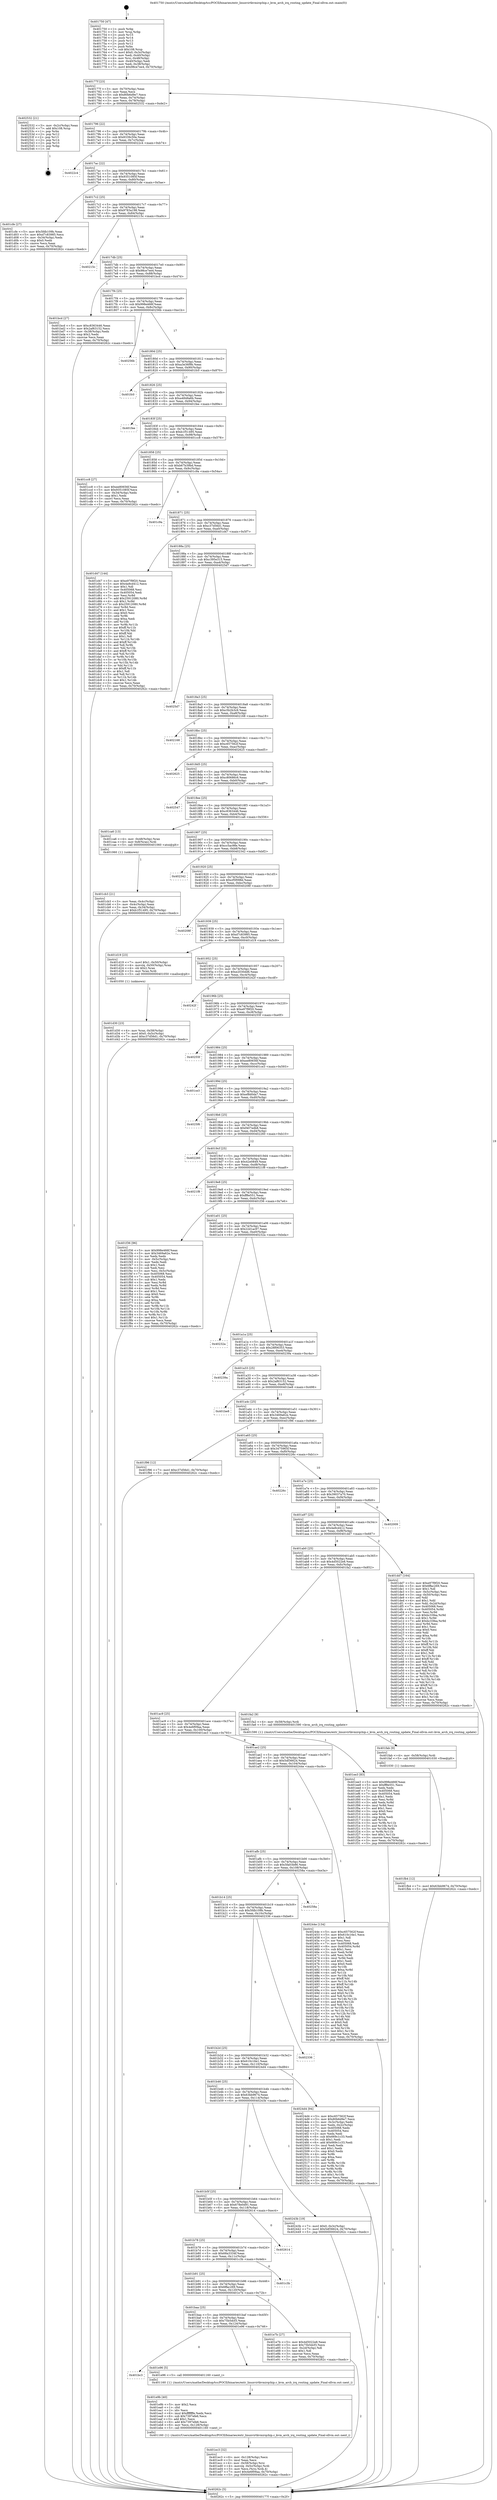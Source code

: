 digraph "0x401750" {
  label = "0x401750 (/mnt/c/Users/mathe/Desktop/tcc/POCII/binaries/extr_linuxvirtkvmirqchip.c_kvm_arch_irq_routing_update_Final-ollvm.out::main(0))"
  labelloc = "t"
  node[shape=record]

  Entry [label="",width=0.3,height=0.3,shape=circle,fillcolor=black,style=filled]
  "0x40177f" [label="{
     0x40177f [23]\l
     | [instrs]\l
     &nbsp;&nbsp;0x40177f \<+3\>: mov -0x70(%rbp),%eax\l
     &nbsp;&nbsp;0x401782 \<+2\>: mov %eax,%ecx\l
     &nbsp;&nbsp;0x401784 \<+6\>: sub $0x80b6d9e7,%ecx\l
     &nbsp;&nbsp;0x40178a \<+3\>: mov %eax,-0x74(%rbp)\l
     &nbsp;&nbsp;0x40178d \<+3\>: mov %ecx,-0x78(%rbp)\l
     &nbsp;&nbsp;0x401790 \<+6\>: je 0000000000402532 \<main+0xde2\>\l
  }"]
  "0x402532" [label="{
     0x402532 [21]\l
     | [instrs]\l
     &nbsp;&nbsp;0x402532 \<+3\>: mov -0x2c(%rbp),%eax\l
     &nbsp;&nbsp;0x402535 \<+7\>: add $0x108,%rsp\l
     &nbsp;&nbsp;0x40253c \<+1\>: pop %rbx\l
     &nbsp;&nbsp;0x40253d \<+2\>: pop %r12\l
     &nbsp;&nbsp;0x40253f \<+2\>: pop %r13\l
     &nbsp;&nbsp;0x402541 \<+2\>: pop %r14\l
     &nbsp;&nbsp;0x402543 \<+2\>: pop %r15\l
     &nbsp;&nbsp;0x402545 \<+1\>: pop %rbp\l
     &nbsp;&nbsp;0x402546 \<+1\>: ret\l
  }"]
  "0x401796" [label="{
     0x401796 [22]\l
     | [instrs]\l
     &nbsp;&nbsp;0x401796 \<+5\>: jmp 000000000040179b \<main+0x4b\>\l
     &nbsp;&nbsp;0x40179b \<+3\>: mov -0x74(%rbp),%eax\l
     &nbsp;&nbsp;0x40179e \<+5\>: sub $0x8339c50e,%eax\l
     &nbsp;&nbsp;0x4017a3 \<+3\>: mov %eax,-0x7c(%rbp)\l
     &nbsp;&nbsp;0x4017a6 \<+6\>: je 00000000004022c4 \<main+0xb74\>\l
  }"]
  Exit [label="",width=0.3,height=0.3,shape=circle,fillcolor=black,style=filled,peripheries=2]
  "0x4022c4" [label="{
     0x4022c4\l
  }", style=dashed]
  "0x4017ac" [label="{
     0x4017ac [22]\l
     | [instrs]\l
     &nbsp;&nbsp;0x4017ac \<+5\>: jmp 00000000004017b1 \<main+0x61\>\l
     &nbsp;&nbsp;0x4017b1 \<+3\>: mov -0x74(%rbp),%eax\l
     &nbsp;&nbsp;0x4017b4 \<+5\>: sub $0x9351085f,%eax\l
     &nbsp;&nbsp;0x4017b9 \<+3\>: mov %eax,-0x80(%rbp)\l
     &nbsp;&nbsp;0x4017bc \<+6\>: je 0000000000401cfe \<main+0x5ae\>\l
  }"]
  "0x401fb4" [label="{
     0x401fb4 [12]\l
     | [instrs]\l
     &nbsp;&nbsp;0x401fb4 \<+7\>: movl $0x63bb9674,-0x70(%rbp)\l
     &nbsp;&nbsp;0x401fbb \<+5\>: jmp 000000000040262c \<main+0xedc\>\l
  }"]
  "0x401cfe" [label="{
     0x401cfe [27]\l
     | [instrs]\l
     &nbsp;&nbsp;0x401cfe \<+5\>: mov $0x5fdb109b,%eax\l
     &nbsp;&nbsp;0x401d03 \<+5\>: mov $0xd7c83985,%ecx\l
     &nbsp;&nbsp;0x401d08 \<+3\>: mov -0x34(%rbp),%edx\l
     &nbsp;&nbsp;0x401d0b \<+3\>: cmp $0x0,%edx\l
     &nbsp;&nbsp;0x401d0e \<+3\>: cmove %ecx,%eax\l
     &nbsp;&nbsp;0x401d11 \<+3\>: mov %eax,-0x70(%rbp)\l
     &nbsp;&nbsp;0x401d14 \<+5\>: jmp 000000000040262c \<main+0xedc\>\l
  }"]
  "0x4017c2" [label="{
     0x4017c2 [25]\l
     | [instrs]\l
     &nbsp;&nbsp;0x4017c2 \<+5\>: jmp 00000000004017c7 \<main+0x77\>\l
     &nbsp;&nbsp;0x4017c7 \<+3\>: mov -0x74(%rbp),%eax\l
     &nbsp;&nbsp;0x4017ca \<+5\>: sub $0x9783a198,%eax\l
     &nbsp;&nbsp;0x4017cf \<+6\>: mov %eax,-0x84(%rbp)\l
     &nbsp;&nbsp;0x4017d5 \<+6\>: je 000000000040215c \<main+0xa0c\>\l
  }"]
  "0x401fab" [label="{
     0x401fab [9]\l
     | [instrs]\l
     &nbsp;&nbsp;0x401fab \<+4\>: mov -0x58(%rbp),%rdi\l
     &nbsp;&nbsp;0x401faf \<+5\>: call 0000000000401030 \<free@plt\>\l
     | [calls]\l
     &nbsp;&nbsp;0x401030 \{1\} (unknown)\l
  }"]
  "0x40215c" [label="{
     0x40215c\l
  }", style=dashed]
  "0x4017db" [label="{
     0x4017db [25]\l
     | [instrs]\l
     &nbsp;&nbsp;0x4017db \<+5\>: jmp 00000000004017e0 \<main+0x90\>\l
     &nbsp;&nbsp;0x4017e0 \<+3\>: mov -0x74(%rbp),%eax\l
     &nbsp;&nbsp;0x4017e3 \<+5\>: sub $0x98ce7ee4,%eax\l
     &nbsp;&nbsp;0x4017e8 \<+6\>: mov %eax,-0x88(%rbp)\l
     &nbsp;&nbsp;0x4017ee \<+6\>: je 0000000000401bcd \<main+0x47d\>\l
  }"]
  "0x401ec3" [label="{
     0x401ec3 [32]\l
     | [instrs]\l
     &nbsp;&nbsp;0x401ec3 \<+6\>: mov -0x128(%rbp),%ecx\l
     &nbsp;&nbsp;0x401ec9 \<+3\>: imul %eax,%ecx\l
     &nbsp;&nbsp;0x401ecc \<+4\>: mov -0x58(%rbp),%rsi\l
     &nbsp;&nbsp;0x401ed0 \<+4\>: movslq -0x5c(%rbp),%rdi\l
     &nbsp;&nbsp;0x401ed4 \<+3\>: mov %ecx,(%rsi,%rdi,4)\l
     &nbsp;&nbsp;0x401ed7 \<+7\>: movl $0x4e6f09aa,-0x70(%rbp)\l
     &nbsp;&nbsp;0x401ede \<+5\>: jmp 000000000040262c \<main+0xedc\>\l
  }"]
  "0x401bcd" [label="{
     0x401bcd [27]\l
     | [instrs]\l
     &nbsp;&nbsp;0x401bcd \<+5\>: mov $0xc8363446,%eax\l
     &nbsp;&nbsp;0x401bd2 \<+5\>: mov $0x2af63152,%ecx\l
     &nbsp;&nbsp;0x401bd7 \<+3\>: mov -0x38(%rbp),%edx\l
     &nbsp;&nbsp;0x401bda \<+3\>: cmp $0x2,%edx\l
     &nbsp;&nbsp;0x401bdd \<+3\>: cmovne %ecx,%eax\l
     &nbsp;&nbsp;0x401be0 \<+3\>: mov %eax,-0x70(%rbp)\l
     &nbsp;&nbsp;0x401be3 \<+5\>: jmp 000000000040262c \<main+0xedc\>\l
  }"]
  "0x4017f4" [label="{
     0x4017f4 [25]\l
     | [instrs]\l
     &nbsp;&nbsp;0x4017f4 \<+5\>: jmp 00000000004017f9 \<main+0xa9\>\l
     &nbsp;&nbsp;0x4017f9 \<+3\>: mov -0x74(%rbp),%eax\l
     &nbsp;&nbsp;0x4017fc \<+5\>: sub $0x998e466f,%eax\l
     &nbsp;&nbsp;0x401801 \<+6\>: mov %eax,-0x8c(%rbp)\l
     &nbsp;&nbsp;0x401807 \<+6\>: je 000000000040256b \<main+0xe1b\>\l
  }"]
  "0x40262c" [label="{
     0x40262c [5]\l
     | [instrs]\l
     &nbsp;&nbsp;0x40262c \<+5\>: jmp 000000000040177f \<main+0x2f\>\l
  }"]
  "0x401750" [label="{
     0x401750 [47]\l
     | [instrs]\l
     &nbsp;&nbsp;0x401750 \<+1\>: push %rbp\l
     &nbsp;&nbsp;0x401751 \<+3\>: mov %rsp,%rbp\l
     &nbsp;&nbsp;0x401754 \<+2\>: push %r15\l
     &nbsp;&nbsp;0x401756 \<+2\>: push %r14\l
     &nbsp;&nbsp;0x401758 \<+2\>: push %r13\l
     &nbsp;&nbsp;0x40175a \<+2\>: push %r12\l
     &nbsp;&nbsp;0x40175c \<+1\>: push %rbx\l
     &nbsp;&nbsp;0x40175d \<+7\>: sub $0x108,%rsp\l
     &nbsp;&nbsp;0x401764 \<+7\>: movl $0x0,-0x3c(%rbp)\l
     &nbsp;&nbsp;0x40176b \<+3\>: mov %edi,-0x40(%rbp)\l
     &nbsp;&nbsp;0x40176e \<+4\>: mov %rsi,-0x48(%rbp)\l
     &nbsp;&nbsp;0x401772 \<+3\>: mov -0x40(%rbp),%edi\l
     &nbsp;&nbsp;0x401775 \<+3\>: mov %edi,-0x38(%rbp)\l
     &nbsp;&nbsp;0x401778 \<+7\>: movl $0x98ce7ee4,-0x70(%rbp)\l
  }"]
  "0x401e9b" [label="{
     0x401e9b [40]\l
     | [instrs]\l
     &nbsp;&nbsp;0x401e9b \<+5\>: mov $0x2,%ecx\l
     &nbsp;&nbsp;0x401ea0 \<+1\>: cltd\l
     &nbsp;&nbsp;0x401ea1 \<+2\>: idiv %ecx\l
     &nbsp;&nbsp;0x401ea3 \<+6\>: imul $0xfffffffe,%edx,%ecx\l
     &nbsp;&nbsp;0x401ea9 \<+6\>: sub $0x7397efe6,%ecx\l
     &nbsp;&nbsp;0x401eaf \<+3\>: add $0x1,%ecx\l
     &nbsp;&nbsp;0x401eb2 \<+6\>: add $0x7397efe6,%ecx\l
     &nbsp;&nbsp;0x401eb8 \<+6\>: mov %ecx,-0x128(%rbp)\l
     &nbsp;&nbsp;0x401ebe \<+5\>: call 0000000000401160 \<next_i\>\l
     | [calls]\l
     &nbsp;&nbsp;0x401160 \{1\} (/mnt/c/Users/mathe/Desktop/tcc/POCII/binaries/extr_linuxvirtkvmirqchip.c_kvm_arch_irq_routing_update_Final-ollvm.out::next_i)\l
  }"]
  "0x40256b" [label="{
     0x40256b\l
  }", style=dashed]
  "0x40180d" [label="{
     0x40180d [25]\l
     | [instrs]\l
     &nbsp;&nbsp;0x40180d \<+5\>: jmp 0000000000401812 \<main+0xc2\>\l
     &nbsp;&nbsp;0x401812 \<+3\>: mov -0x74(%rbp),%eax\l
     &nbsp;&nbsp;0x401815 \<+5\>: sub $0xa3e36f9b,%eax\l
     &nbsp;&nbsp;0x40181a \<+6\>: mov %eax,-0x90(%rbp)\l
     &nbsp;&nbsp;0x401820 \<+6\>: je 0000000000401fc0 \<main+0x870\>\l
  }"]
  "0x401bc3" [label="{
     0x401bc3\l
  }", style=dashed]
  "0x401fc0" [label="{
     0x401fc0\l
  }", style=dashed]
  "0x401826" [label="{
     0x401826 [25]\l
     | [instrs]\l
     &nbsp;&nbsp;0x401826 \<+5\>: jmp 000000000040182b \<main+0xdb\>\l
     &nbsp;&nbsp;0x40182b \<+3\>: mov -0x74(%rbp),%eax\l
     &nbsp;&nbsp;0x40182e \<+5\>: sub $0xa4848a6b,%eax\l
     &nbsp;&nbsp;0x401833 \<+6\>: mov %eax,-0x94(%rbp)\l
     &nbsp;&nbsp;0x401839 \<+6\>: je 0000000000401fee \<main+0x89e\>\l
  }"]
  "0x401e96" [label="{
     0x401e96 [5]\l
     | [instrs]\l
     &nbsp;&nbsp;0x401e96 \<+5\>: call 0000000000401160 \<next_i\>\l
     | [calls]\l
     &nbsp;&nbsp;0x401160 \{1\} (/mnt/c/Users/mathe/Desktop/tcc/POCII/binaries/extr_linuxvirtkvmirqchip.c_kvm_arch_irq_routing_update_Final-ollvm.out::next_i)\l
  }"]
  "0x401fee" [label="{
     0x401fee\l
  }", style=dashed]
  "0x40183f" [label="{
     0x40183f [25]\l
     | [instrs]\l
     &nbsp;&nbsp;0x40183f \<+5\>: jmp 0000000000401844 \<main+0xf4\>\l
     &nbsp;&nbsp;0x401844 \<+3\>: mov -0x74(%rbp),%eax\l
     &nbsp;&nbsp;0x401847 \<+5\>: sub $0xb1f51495,%eax\l
     &nbsp;&nbsp;0x40184c \<+6\>: mov %eax,-0x98(%rbp)\l
     &nbsp;&nbsp;0x401852 \<+6\>: je 0000000000401cc8 \<main+0x578\>\l
  }"]
  "0x401baa" [label="{
     0x401baa [25]\l
     | [instrs]\l
     &nbsp;&nbsp;0x401baa \<+5\>: jmp 0000000000401baf \<main+0x45f\>\l
     &nbsp;&nbsp;0x401baf \<+3\>: mov -0x74(%rbp),%eax\l
     &nbsp;&nbsp;0x401bb2 \<+5\>: sub $0x75b5dcf3,%eax\l
     &nbsp;&nbsp;0x401bb7 \<+6\>: mov %eax,-0x124(%rbp)\l
     &nbsp;&nbsp;0x401bbd \<+6\>: je 0000000000401e96 \<main+0x746\>\l
  }"]
  "0x401cc8" [label="{
     0x401cc8 [27]\l
     | [instrs]\l
     &nbsp;&nbsp;0x401cc8 \<+5\>: mov $0xee80656f,%eax\l
     &nbsp;&nbsp;0x401ccd \<+5\>: mov $0x9351085f,%ecx\l
     &nbsp;&nbsp;0x401cd2 \<+3\>: mov -0x34(%rbp),%edx\l
     &nbsp;&nbsp;0x401cd5 \<+3\>: cmp $0x1,%edx\l
     &nbsp;&nbsp;0x401cd8 \<+3\>: cmovl %ecx,%eax\l
     &nbsp;&nbsp;0x401cdb \<+3\>: mov %eax,-0x70(%rbp)\l
     &nbsp;&nbsp;0x401cde \<+5\>: jmp 000000000040262c \<main+0xedc\>\l
  }"]
  "0x401858" [label="{
     0x401858 [25]\l
     | [instrs]\l
     &nbsp;&nbsp;0x401858 \<+5\>: jmp 000000000040185d \<main+0x10d\>\l
     &nbsp;&nbsp;0x40185d \<+3\>: mov -0x74(%rbp),%eax\l
     &nbsp;&nbsp;0x401860 \<+5\>: sub $0xb67b39bd,%eax\l
     &nbsp;&nbsp;0x401865 \<+6\>: mov %eax,-0x9c(%rbp)\l
     &nbsp;&nbsp;0x40186b \<+6\>: je 0000000000401c9a \<main+0x54a\>\l
  }"]
  "0x401e7b" [label="{
     0x401e7b [27]\l
     | [instrs]\l
     &nbsp;&nbsp;0x401e7b \<+5\>: mov $0x4d5022e8,%eax\l
     &nbsp;&nbsp;0x401e80 \<+5\>: mov $0x75b5dcf3,%ecx\l
     &nbsp;&nbsp;0x401e85 \<+3\>: mov -0x2d(%rbp),%dl\l
     &nbsp;&nbsp;0x401e88 \<+3\>: test $0x1,%dl\l
     &nbsp;&nbsp;0x401e8b \<+3\>: cmovne %ecx,%eax\l
     &nbsp;&nbsp;0x401e8e \<+3\>: mov %eax,-0x70(%rbp)\l
     &nbsp;&nbsp;0x401e91 \<+5\>: jmp 000000000040262c \<main+0xedc\>\l
  }"]
  "0x401c9a" [label="{
     0x401c9a\l
  }", style=dashed]
  "0x401871" [label="{
     0x401871 [25]\l
     | [instrs]\l
     &nbsp;&nbsp;0x401871 \<+5\>: jmp 0000000000401876 \<main+0x126\>\l
     &nbsp;&nbsp;0x401876 \<+3\>: mov -0x74(%rbp),%eax\l
     &nbsp;&nbsp;0x401879 \<+5\>: sub $0xc37d56d1,%eax\l
     &nbsp;&nbsp;0x40187e \<+6\>: mov %eax,-0xa0(%rbp)\l
     &nbsp;&nbsp;0x401884 \<+6\>: je 0000000000401d47 \<main+0x5f7\>\l
  }"]
  "0x401b91" [label="{
     0x401b91 [25]\l
     | [instrs]\l
     &nbsp;&nbsp;0x401b91 \<+5\>: jmp 0000000000401b96 \<main+0x446\>\l
     &nbsp;&nbsp;0x401b96 \<+3\>: mov -0x74(%rbp),%eax\l
     &nbsp;&nbsp;0x401b99 \<+5\>: sub $0x6ffac269,%eax\l
     &nbsp;&nbsp;0x401b9e \<+6\>: mov %eax,-0x120(%rbp)\l
     &nbsp;&nbsp;0x401ba4 \<+6\>: je 0000000000401e7b \<main+0x72b\>\l
  }"]
  "0x401d47" [label="{
     0x401d47 [144]\l
     | [instrs]\l
     &nbsp;&nbsp;0x401d47 \<+5\>: mov $0xe97f9f20,%eax\l
     &nbsp;&nbsp;0x401d4c \<+5\>: mov $0x4a9cd412,%ecx\l
     &nbsp;&nbsp;0x401d51 \<+2\>: mov $0x1,%dl\l
     &nbsp;&nbsp;0x401d53 \<+7\>: mov 0x405068,%esi\l
     &nbsp;&nbsp;0x401d5a \<+7\>: mov 0x405054,%edi\l
     &nbsp;&nbsp;0x401d61 \<+3\>: mov %esi,%r8d\l
     &nbsp;&nbsp;0x401d64 \<+7\>: add $0x25912080,%r8d\l
     &nbsp;&nbsp;0x401d6b \<+4\>: sub $0x1,%r8d\l
     &nbsp;&nbsp;0x401d6f \<+7\>: sub $0x25912080,%r8d\l
     &nbsp;&nbsp;0x401d76 \<+4\>: imul %r8d,%esi\l
     &nbsp;&nbsp;0x401d7a \<+3\>: and $0x1,%esi\l
     &nbsp;&nbsp;0x401d7d \<+3\>: cmp $0x0,%esi\l
     &nbsp;&nbsp;0x401d80 \<+4\>: sete %r9b\l
     &nbsp;&nbsp;0x401d84 \<+3\>: cmp $0xa,%edi\l
     &nbsp;&nbsp;0x401d87 \<+4\>: setl %r10b\l
     &nbsp;&nbsp;0x401d8b \<+3\>: mov %r9b,%r11b\l
     &nbsp;&nbsp;0x401d8e \<+4\>: xor $0xff,%r11b\l
     &nbsp;&nbsp;0x401d92 \<+3\>: mov %r10b,%bl\l
     &nbsp;&nbsp;0x401d95 \<+3\>: xor $0xff,%bl\l
     &nbsp;&nbsp;0x401d98 \<+3\>: xor $0x1,%dl\l
     &nbsp;&nbsp;0x401d9b \<+3\>: mov %r11b,%r14b\l
     &nbsp;&nbsp;0x401d9e \<+4\>: and $0xff,%r14b\l
     &nbsp;&nbsp;0x401da2 \<+3\>: and %dl,%r9b\l
     &nbsp;&nbsp;0x401da5 \<+3\>: mov %bl,%r15b\l
     &nbsp;&nbsp;0x401da8 \<+4\>: and $0xff,%r15b\l
     &nbsp;&nbsp;0x401dac \<+3\>: and %dl,%r10b\l
     &nbsp;&nbsp;0x401daf \<+3\>: or %r9b,%r14b\l
     &nbsp;&nbsp;0x401db2 \<+3\>: or %r10b,%r15b\l
     &nbsp;&nbsp;0x401db5 \<+3\>: xor %r15b,%r14b\l
     &nbsp;&nbsp;0x401db8 \<+3\>: or %bl,%r11b\l
     &nbsp;&nbsp;0x401dbb \<+4\>: xor $0xff,%r11b\l
     &nbsp;&nbsp;0x401dbf \<+3\>: or $0x1,%dl\l
     &nbsp;&nbsp;0x401dc2 \<+3\>: and %dl,%r11b\l
     &nbsp;&nbsp;0x401dc5 \<+3\>: or %r11b,%r14b\l
     &nbsp;&nbsp;0x401dc8 \<+4\>: test $0x1,%r14b\l
     &nbsp;&nbsp;0x401dcc \<+3\>: cmovne %ecx,%eax\l
     &nbsp;&nbsp;0x401dcf \<+3\>: mov %eax,-0x70(%rbp)\l
     &nbsp;&nbsp;0x401dd2 \<+5\>: jmp 000000000040262c \<main+0xedc\>\l
  }"]
  "0x40188a" [label="{
     0x40188a [25]\l
     | [instrs]\l
     &nbsp;&nbsp;0x40188a \<+5\>: jmp 000000000040188f \<main+0x13f\>\l
     &nbsp;&nbsp;0x40188f \<+3\>: mov -0x74(%rbp),%eax\l
     &nbsp;&nbsp;0x401892 \<+5\>: sub $0xc395e315,%eax\l
     &nbsp;&nbsp;0x401897 \<+6\>: mov %eax,-0xa4(%rbp)\l
     &nbsp;&nbsp;0x40189d \<+6\>: je 00000000004025d7 \<main+0xe87\>\l
  }"]
  "0x401c3b" [label="{
     0x401c3b\l
  }", style=dashed]
  "0x4025d7" [label="{
     0x4025d7\l
  }", style=dashed]
  "0x4018a3" [label="{
     0x4018a3 [25]\l
     | [instrs]\l
     &nbsp;&nbsp;0x4018a3 \<+5\>: jmp 00000000004018a8 \<main+0x158\>\l
     &nbsp;&nbsp;0x4018a8 \<+3\>: mov -0x74(%rbp),%eax\l
     &nbsp;&nbsp;0x4018ab \<+5\>: sub $0xc5b2b3c9,%eax\l
     &nbsp;&nbsp;0x4018b0 \<+6\>: mov %eax,-0xa8(%rbp)\l
     &nbsp;&nbsp;0x4018b6 \<+6\>: je 0000000000402168 \<main+0xa18\>\l
  }"]
  "0x401b78" [label="{
     0x401b78 [25]\l
     | [instrs]\l
     &nbsp;&nbsp;0x401b78 \<+5\>: jmp 0000000000401b7d \<main+0x42d\>\l
     &nbsp;&nbsp;0x401b7d \<+3\>: mov -0x74(%rbp),%eax\l
     &nbsp;&nbsp;0x401b80 \<+5\>: sub $0x68a3334f,%eax\l
     &nbsp;&nbsp;0x401b85 \<+6\>: mov %eax,-0x11c(%rbp)\l
     &nbsp;&nbsp;0x401b8b \<+6\>: je 0000000000401c3b \<main+0x4eb\>\l
  }"]
  "0x402168" [label="{
     0x402168\l
  }", style=dashed]
  "0x4018bc" [label="{
     0x4018bc [25]\l
     | [instrs]\l
     &nbsp;&nbsp;0x4018bc \<+5\>: jmp 00000000004018c1 \<main+0x171\>\l
     &nbsp;&nbsp;0x4018c1 \<+3\>: mov -0x74(%rbp),%eax\l
     &nbsp;&nbsp;0x4018c4 \<+5\>: sub $0xc657562f,%eax\l
     &nbsp;&nbsp;0x4018c9 \<+6\>: mov %eax,-0xac(%rbp)\l
     &nbsp;&nbsp;0x4018cf \<+6\>: je 0000000000402625 \<main+0xed5\>\l
  }"]
  "0x402614" [label="{
     0x402614\l
  }", style=dashed]
  "0x402625" [label="{
     0x402625\l
  }", style=dashed]
  "0x4018d5" [label="{
     0x4018d5 [25]\l
     | [instrs]\l
     &nbsp;&nbsp;0x4018d5 \<+5\>: jmp 00000000004018da \<main+0x18a\>\l
     &nbsp;&nbsp;0x4018da \<+3\>: mov -0x74(%rbp),%eax\l
     &nbsp;&nbsp;0x4018dd \<+5\>: sub $0xc80686c6,%eax\l
     &nbsp;&nbsp;0x4018e2 \<+6\>: mov %eax,-0xb0(%rbp)\l
     &nbsp;&nbsp;0x4018e8 \<+6\>: je 0000000000402547 \<main+0xdf7\>\l
  }"]
  "0x401b5f" [label="{
     0x401b5f [25]\l
     | [instrs]\l
     &nbsp;&nbsp;0x401b5f \<+5\>: jmp 0000000000401b64 \<main+0x414\>\l
     &nbsp;&nbsp;0x401b64 \<+3\>: mov -0x74(%rbp),%eax\l
     &nbsp;&nbsp;0x401b67 \<+5\>: sub $0x678e0d91,%eax\l
     &nbsp;&nbsp;0x401b6c \<+6\>: mov %eax,-0x118(%rbp)\l
     &nbsp;&nbsp;0x401b72 \<+6\>: je 0000000000402614 \<main+0xec4\>\l
  }"]
  "0x402547" [label="{
     0x402547\l
  }", style=dashed]
  "0x4018ee" [label="{
     0x4018ee [25]\l
     | [instrs]\l
     &nbsp;&nbsp;0x4018ee \<+5\>: jmp 00000000004018f3 \<main+0x1a3\>\l
     &nbsp;&nbsp;0x4018f3 \<+3\>: mov -0x74(%rbp),%eax\l
     &nbsp;&nbsp;0x4018f6 \<+5\>: sub $0xc8363446,%eax\l
     &nbsp;&nbsp;0x4018fb \<+6\>: mov %eax,-0xb4(%rbp)\l
     &nbsp;&nbsp;0x401901 \<+6\>: je 0000000000401ca6 \<main+0x556\>\l
  }"]
  "0x40243b" [label="{
     0x40243b [19]\l
     | [instrs]\l
     &nbsp;&nbsp;0x40243b \<+7\>: movl $0x0,-0x3c(%rbp)\l
     &nbsp;&nbsp;0x402442 \<+7\>: movl $0x5df36624,-0x70(%rbp)\l
     &nbsp;&nbsp;0x402449 \<+5\>: jmp 000000000040262c \<main+0xedc\>\l
  }"]
  "0x401ca6" [label="{
     0x401ca6 [13]\l
     | [instrs]\l
     &nbsp;&nbsp;0x401ca6 \<+4\>: mov -0x48(%rbp),%rax\l
     &nbsp;&nbsp;0x401caa \<+4\>: mov 0x8(%rax),%rdi\l
     &nbsp;&nbsp;0x401cae \<+5\>: call 0000000000401060 \<atoi@plt\>\l
     | [calls]\l
     &nbsp;&nbsp;0x401060 \{1\} (unknown)\l
  }"]
  "0x401907" [label="{
     0x401907 [25]\l
     | [instrs]\l
     &nbsp;&nbsp;0x401907 \<+5\>: jmp 000000000040190c \<main+0x1bc\>\l
     &nbsp;&nbsp;0x40190c \<+3\>: mov -0x74(%rbp),%eax\l
     &nbsp;&nbsp;0x40190f \<+5\>: sub $0xcc5ac98e,%eax\l
     &nbsp;&nbsp;0x401914 \<+6\>: mov %eax,-0xb8(%rbp)\l
     &nbsp;&nbsp;0x40191a \<+6\>: je 0000000000402342 \<main+0xbf2\>\l
  }"]
  "0x401cb3" [label="{
     0x401cb3 [21]\l
     | [instrs]\l
     &nbsp;&nbsp;0x401cb3 \<+3\>: mov %eax,-0x4c(%rbp)\l
     &nbsp;&nbsp;0x401cb6 \<+3\>: mov -0x4c(%rbp),%eax\l
     &nbsp;&nbsp;0x401cb9 \<+3\>: mov %eax,-0x34(%rbp)\l
     &nbsp;&nbsp;0x401cbc \<+7\>: movl $0xb1f51495,-0x70(%rbp)\l
     &nbsp;&nbsp;0x401cc3 \<+5\>: jmp 000000000040262c \<main+0xedc\>\l
  }"]
  "0x401b46" [label="{
     0x401b46 [25]\l
     | [instrs]\l
     &nbsp;&nbsp;0x401b46 \<+5\>: jmp 0000000000401b4b \<main+0x3fb\>\l
     &nbsp;&nbsp;0x401b4b \<+3\>: mov -0x74(%rbp),%eax\l
     &nbsp;&nbsp;0x401b4e \<+5\>: sub $0x63bb9674,%eax\l
     &nbsp;&nbsp;0x401b53 \<+6\>: mov %eax,-0x114(%rbp)\l
     &nbsp;&nbsp;0x401b59 \<+6\>: je 000000000040243b \<main+0xceb\>\l
  }"]
  "0x402342" [label="{
     0x402342\l
  }", style=dashed]
  "0x401920" [label="{
     0x401920 [25]\l
     | [instrs]\l
     &nbsp;&nbsp;0x401920 \<+5\>: jmp 0000000000401925 \<main+0x1d5\>\l
     &nbsp;&nbsp;0x401925 \<+3\>: mov -0x74(%rbp),%eax\l
     &nbsp;&nbsp;0x401928 \<+5\>: sub $0xcf5f098d,%eax\l
     &nbsp;&nbsp;0x40192d \<+6\>: mov %eax,-0xbc(%rbp)\l
     &nbsp;&nbsp;0x401933 \<+6\>: je 000000000040208f \<main+0x93f\>\l
  }"]
  "0x4024d4" [label="{
     0x4024d4 [94]\l
     | [instrs]\l
     &nbsp;&nbsp;0x4024d4 \<+5\>: mov $0xc657562f,%eax\l
     &nbsp;&nbsp;0x4024d9 \<+5\>: mov $0x80b6d9e7,%ecx\l
     &nbsp;&nbsp;0x4024de \<+3\>: mov -0x3c(%rbp),%edx\l
     &nbsp;&nbsp;0x4024e1 \<+3\>: mov %edx,-0x2c(%rbp)\l
     &nbsp;&nbsp;0x4024e4 \<+7\>: mov 0x405068,%edx\l
     &nbsp;&nbsp;0x4024eb \<+7\>: mov 0x405054,%esi\l
     &nbsp;&nbsp;0x4024f2 \<+2\>: mov %edx,%edi\l
     &nbsp;&nbsp;0x4024f4 \<+6\>: sub $0x669c1c33,%edi\l
     &nbsp;&nbsp;0x4024fa \<+3\>: sub $0x1,%edi\l
     &nbsp;&nbsp;0x4024fd \<+6\>: add $0x669c1c33,%edi\l
     &nbsp;&nbsp;0x402503 \<+3\>: imul %edi,%edx\l
     &nbsp;&nbsp;0x402506 \<+3\>: and $0x1,%edx\l
     &nbsp;&nbsp;0x402509 \<+3\>: cmp $0x0,%edx\l
     &nbsp;&nbsp;0x40250c \<+4\>: sete %r8b\l
     &nbsp;&nbsp;0x402510 \<+3\>: cmp $0xa,%esi\l
     &nbsp;&nbsp;0x402513 \<+4\>: setl %r9b\l
     &nbsp;&nbsp;0x402517 \<+3\>: mov %r8b,%r10b\l
     &nbsp;&nbsp;0x40251a \<+3\>: and %r9b,%r10b\l
     &nbsp;&nbsp;0x40251d \<+3\>: xor %r9b,%r8b\l
     &nbsp;&nbsp;0x402520 \<+3\>: or %r8b,%r10b\l
     &nbsp;&nbsp;0x402523 \<+4\>: test $0x1,%r10b\l
     &nbsp;&nbsp;0x402527 \<+3\>: cmovne %ecx,%eax\l
     &nbsp;&nbsp;0x40252a \<+3\>: mov %eax,-0x70(%rbp)\l
     &nbsp;&nbsp;0x40252d \<+5\>: jmp 000000000040262c \<main+0xedc\>\l
  }"]
  "0x40208f" [label="{
     0x40208f\l
  }", style=dashed]
  "0x401939" [label="{
     0x401939 [25]\l
     | [instrs]\l
     &nbsp;&nbsp;0x401939 \<+5\>: jmp 000000000040193e \<main+0x1ee\>\l
     &nbsp;&nbsp;0x40193e \<+3\>: mov -0x74(%rbp),%eax\l
     &nbsp;&nbsp;0x401941 \<+5\>: sub $0xd7c83985,%eax\l
     &nbsp;&nbsp;0x401946 \<+6\>: mov %eax,-0xc0(%rbp)\l
     &nbsp;&nbsp;0x40194c \<+6\>: je 0000000000401d19 \<main+0x5c9\>\l
  }"]
  "0x401b2d" [label="{
     0x401b2d [25]\l
     | [instrs]\l
     &nbsp;&nbsp;0x401b2d \<+5\>: jmp 0000000000401b32 \<main+0x3e2\>\l
     &nbsp;&nbsp;0x401b32 \<+3\>: mov -0x74(%rbp),%eax\l
     &nbsp;&nbsp;0x401b35 \<+5\>: sub $0x610c16e1,%eax\l
     &nbsp;&nbsp;0x401b3a \<+6\>: mov %eax,-0x110(%rbp)\l
     &nbsp;&nbsp;0x401b40 \<+6\>: je 00000000004024d4 \<main+0xd84\>\l
  }"]
  "0x401d19" [label="{
     0x401d19 [23]\l
     | [instrs]\l
     &nbsp;&nbsp;0x401d19 \<+7\>: movl $0x1,-0x50(%rbp)\l
     &nbsp;&nbsp;0x401d20 \<+4\>: movslq -0x50(%rbp),%rax\l
     &nbsp;&nbsp;0x401d24 \<+4\>: shl $0x2,%rax\l
     &nbsp;&nbsp;0x401d28 \<+3\>: mov %rax,%rdi\l
     &nbsp;&nbsp;0x401d2b \<+5\>: call 0000000000401050 \<malloc@plt\>\l
     | [calls]\l
     &nbsp;&nbsp;0x401050 \{1\} (unknown)\l
  }"]
  "0x401952" [label="{
     0x401952 [25]\l
     | [instrs]\l
     &nbsp;&nbsp;0x401952 \<+5\>: jmp 0000000000401957 \<main+0x207\>\l
     &nbsp;&nbsp;0x401957 \<+3\>: mov -0x74(%rbp),%eax\l
     &nbsp;&nbsp;0x40195a \<+5\>: sub $0xe2030dd6,%eax\l
     &nbsp;&nbsp;0x40195f \<+6\>: mov %eax,-0xc4(%rbp)\l
     &nbsp;&nbsp;0x401965 \<+6\>: je 000000000040242f \<main+0xcdf\>\l
  }"]
  "0x401d30" [label="{
     0x401d30 [23]\l
     | [instrs]\l
     &nbsp;&nbsp;0x401d30 \<+4\>: mov %rax,-0x58(%rbp)\l
     &nbsp;&nbsp;0x401d34 \<+7\>: movl $0x0,-0x5c(%rbp)\l
     &nbsp;&nbsp;0x401d3b \<+7\>: movl $0xc37d56d1,-0x70(%rbp)\l
     &nbsp;&nbsp;0x401d42 \<+5\>: jmp 000000000040262c \<main+0xedc\>\l
  }"]
  "0x402336" [label="{
     0x402336\l
  }", style=dashed]
  "0x40242f" [label="{
     0x40242f\l
  }", style=dashed]
  "0x40196b" [label="{
     0x40196b [25]\l
     | [instrs]\l
     &nbsp;&nbsp;0x40196b \<+5\>: jmp 0000000000401970 \<main+0x220\>\l
     &nbsp;&nbsp;0x401970 \<+3\>: mov -0x74(%rbp),%eax\l
     &nbsp;&nbsp;0x401973 \<+5\>: sub $0xe97f9f20,%eax\l
     &nbsp;&nbsp;0x401978 \<+6\>: mov %eax,-0xc8(%rbp)\l
     &nbsp;&nbsp;0x40197e \<+6\>: je 000000000040255f \<main+0xe0f\>\l
  }"]
  "0x401b14" [label="{
     0x401b14 [25]\l
     | [instrs]\l
     &nbsp;&nbsp;0x401b14 \<+5\>: jmp 0000000000401b19 \<main+0x3c9\>\l
     &nbsp;&nbsp;0x401b19 \<+3\>: mov -0x74(%rbp),%eax\l
     &nbsp;&nbsp;0x401b1c \<+5\>: sub $0x5fdb109b,%eax\l
     &nbsp;&nbsp;0x401b21 \<+6\>: mov %eax,-0x10c(%rbp)\l
     &nbsp;&nbsp;0x401b27 \<+6\>: je 0000000000402336 \<main+0xbe6\>\l
  }"]
  "0x40255f" [label="{
     0x40255f\l
  }", style=dashed]
  "0x401984" [label="{
     0x401984 [25]\l
     | [instrs]\l
     &nbsp;&nbsp;0x401984 \<+5\>: jmp 0000000000401989 \<main+0x239\>\l
     &nbsp;&nbsp;0x401989 \<+3\>: mov -0x74(%rbp),%eax\l
     &nbsp;&nbsp;0x40198c \<+5\>: sub $0xee80656f,%eax\l
     &nbsp;&nbsp;0x401991 \<+6\>: mov %eax,-0xcc(%rbp)\l
     &nbsp;&nbsp;0x401997 \<+6\>: je 0000000000401ce3 \<main+0x593\>\l
  }"]
  "0x40258a" [label="{
     0x40258a\l
  }", style=dashed]
  "0x401ce3" [label="{
     0x401ce3\l
  }", style=dashed]
  "0x40199d" [label="{
     0x40199d [25]\l
     | [instrs]\l
     &nbsp;&nbsp;0x40199d \<+5\>: jmp 00000000004019a2 \<main+0x252\>\l
     &nbsp;&nbsp;0x4019a2 \<+3\>: mov -0x74(%rbp),%eax\l
     &nbsp;&nbsp;0x4019a5 \<+5\>: sub $0xef8d0da7,%eax\l
     &nbsp;&nbsp;0x4019aa \<+6\>: mov %eax,-0xd0(%rbp)\l
     &nbsp;&nbsp;0x4019b0 \<+6\>: je 00000000004025f6 \<main+0xea6\>\l
  }"]
  "0x401afb" [label="{
     0x401afb [25]\l
     | [instrs]\l
     &nbsp;&nbsp;0x401afb \<+5\>: jmp 0000000000401b00 \<main+0x3b0\>\l
     &nbsp;&nbsp;0x401b00 \<+3\>: mov -0x74(%rbp),%eax\l
     &nbsp;&nbsp;0x401b03 \<+5\>: sub $0x5fa03b86,%eax\l
     &nbsp;&nbsp;0x401b08 \<+6\>: mov %eax,-0x108(%rbp)\l
     &nbsp;&nbsp;0x401b0e \<+6\>: je 000000000040258a \<main+0xe3a\>\l
  }"]
  "0x4025f6" [label="{
     0x4025f6\l
  }", style=dashed]
  "0x4019b6" [label="{
     0x4019b6 [25]\l
     | [instrs]\l
     &nbsp;&nbsp;0x4019b6 \<+5\>: jmp 00000000004019bb \<main+0x26b\>\l
     &nbsp;&nbsp;0x4019bb \<+3\>: mov -0x74(%rbp),%eax\l
     &nbsp;&nbsp;0x4019be \<+5\>: sub $0xf407edb8,%eax\l
     &nbsp;&nbsp;0x4019c3 \<+6\>: mov %eax,-0xd4(%rbp)\l
     &nbsp;&nbsp;0x4019c9 \<+6\>: je 0000000000402260 \<main+0xb10\>\l
  }"]
  "0x40244e" [label="{
     0x40244e [134]\l
     | [instrs]\l
     &nbsp;&nbsp;0x40244e \<+5\>: mov $0xc657562f,%eax\l
     &nbsp;&nbsp;0x402453 \<+5\>: mov $0x610c16e1,%ecx\l
     &nbsp;&nbsp;0x402458 \<+2\>: mov $0x1,%dl\l
     &nbsp;&nbsp;0x40245a \<+2\>: xor %esi,%esi\l
     &nbsp;&nbsp;0x40245c \<+7\>: mov 0x405068,%edi\l
     &nbsp;&nbsp;0x402463 \<+8\>: mov 0x405054,%r8d\l
     &nbsp;&nbsp;0x40246b \<+3\>: sub $0x1,%esi\l
     &nbsp;&nbsp;0x40246e \<+3\>: mov %edi,%r9d\l
     &nbsp;&nbsp;0x402471 \<+3\>: add %esi,%r9d\l
     &nbsp;&nbsp;0x402474 \<+4\>: imul %r9d,%edi\l
     &nbsp;&nbsp;0x402478 \<+3\>: and $0x1,%edi\l
     &nbsp;&nbsp;0x40247b \<+3\>: cmp $0x0,%edi\l
     &nbsp;&nbsp;0x40247e \<+4\>: sete %r10b\l
     &nbsp;&nbsp;0x402482 \<+4\>: cmp $0xa,%r8d\l
     &nbsp;&nbsp;0x402486 \<+4\>: setl %r11b\l
     &nbsp;&nbsp;0x40248a \<+3\>: mov %r10b,%bl\l
     &nbsp;&nbsp;0x40248d \<+3\>: xor $0xff,%bl\l
     &nbsp;&nbsp;0x402490 \<+3\>: mov %r11b,%r14b\l
     &nbsp;&nbsp;0x402493 \<+4\>: xor $0xff,%r14b\l
     &nbsp;&nbsp;0x402497 \<+3\>: xor $0x0,%dl\l
     &nbsp;&nbsp;0x40249a \<+3\>: mov %bl,%r15b\l
     &nbsp;&nbsp;0x40249d \<+4\>: and $0x0,%r15b\l
     &nbsp;&nbsp;0x4024a1 \<+3\>: and %dl,%r10b\l
     &nbsp;&nbsp;0x4024a4 \<+3\>: mov %r14b,%r12b\l
     &nbsp;&nbsp;0x4024a7 \<+4\>: and $0x0,%r12b\l
     &nbsp;&nbsp;0x4024ab \<+3\>: and %dl,%r11b\l
     &nbsp;&nbsp;0x4024ae \<+3\>: or %r10b,%r15b\l
     &nbsp;&nbsp;0x4024b1 \<+3\>: or %r11b,%r12b\l
     &nbsp;&nbsp;0x4024b4 \<+3\>: xor %r12b,%r15b\l
     &nbsp;&nbsp;0x4024b7 \<+3\>: or %r14b,%bl\l
     &nbsp;&nbsp;0x4024ba \<+3\>: xor $0xff,%bl\l
     &nbsp;&nbsp;0x4024bd \<+3\>: or $0x0,%dl\l
     &nbsp;&nbsp;0x4024c0 \<+2\>: and %dl,%bl\l
     &nbsp;&nbsp;0x4024c2 \<+3\>: or %bl,%r15b\l
     &nbsp;&nbsp;0x4024c5 \<+4\>: test $0x1,%r15b\l
     &nbsp;&nbsp;0x4024c9 \<+3\>: cmovne %ecx,%eax\l
     &nbsp;&nbsp;0x4024cc \<+3\>: mov %eax,-0x70(%rbp)\l
     &nbsp;&nbsp;0x4024cf \<+5\>: jmp 000000000040262c \<main+0xedc\>\l
  }"]
  "0x402260" [label="{
     0x402260\l
  }", style=dashed]
  "0x4019cf" [label="{
     0x4019cf [25]\l
     | [instrs]\l
     &nbsp;&nbsp;0x4019cf \<+5\>: jmp 00000000004019d4 \<main+0x284\>\l
     &nbsp;&nbsp;0x4019d4 \<+3\>: mov -0x74(%rbp),%eax\l
     &nbsp;&nbsp;0x4019d7 \<+5\>: sub $0x42e0849,%eax\l
     &nbsp;&nbsp;0x4019dc \<+6\>: mov %eax,-0xd8(%rbp)\l
     &nbsp;&nbsp;0x4019e2 \<+6\>: je 00000000004021f8 \<main+0xaa8\>\l
  }"]
  "0x401ae2" [label="{
     0x401ae2 [25]\l
     | [instrs]\l
     &nbsp;&nbsp;0x401ae2 \<+5\>: jmp 0000000000401ae7 \<main+0x397\>\l
     &nbsp;&nbsp;0x401ae7 \<+3\>: mov -0x74(%rbp),%eax\l
     &nbsp;&nbsp;0x401aea \<+5\>: sub $0x5df36624,%eax\l
     &nbsp;&nbsp;0x401aef \<+6\>: mov %eax,-0x104(%rbp)\l
     &nbsp;&nbsp;0x401af5 \<+6\>: je 000000000040244e \<main+0xcfe\>\l
  }"]
  "0x4021f8" [label="{
     0x4021f8\l
  }", style=dashed]
  "0x4019e8" [label="{
     0x4019e8 [25]\l
     | [instrs]\l
     &nbsp;&nbsp;0x4019e8 \<+5\>: jmp 00000000004019ed \<main+0x29d\>\l
     &nbsp;&nbsp;0x4019ed \<+3\>: mov -0x74(%rbp),%eax\l
     &nbsp;&nbsp;0x4019f0 \<+5\>: sub $0xff8e551,%eax\l
     &nbsp;&nbsp;0x4019f5 \<+6\>: mov %eax,-0xdc(%rbp)\l
     &nbsp;&nbsp;0x4019fb \<+6\>: je 0000000000401f36 \<main+0x7e6\>\l
  }"]
  "0x401ee3" [label="{
     0x401ee3 [83]\l
     | [instrs]\l
     &nbsp;&nbsp;0x401ee3 \<+5\>: mov $0x998e466f,%eax\l
     &nbsp;&nbsp;0x401ee8 \<+5\>: mov $0xff8e551,%ecx\l
     &nbsp;&nbsp;0x401eed \<+2\>: xor %edx,%edx\l
     &nbsp;&nbsp;0x401eef \<+7\>: mov 0x405068,%esi\l
     &nbsp;&nbsp;0x401ef6 \<+7\>: mov 0x405054,%edi\l
     &nbsp;&nbsp;0x401efd \<+3\>: sub $0x1,%edx\l
     &nbsp;&nbsp;0x401f00 \<+3\>: mov %esi,%r8d\l
     &nbsp;&nbsp;0x401f03 \<+3\>: add %edx,%r8d\l
     &nbsp;&nbsp;0x401f06 \<+4\>: imul %r8d,%esi\l
     &nbsp;&nbsp;0x401f0a \<+3\>: and $0x1,%esi\l
     &nbsp;&nbsp;0x401f0d \<+3\>: cmp $0x0,%esi\l
     &nbsp;&nbsp;0x401f10 \<+4\>: sete %r9b\l
     &nbsp;&nbsp;0x401f14 \<+3\>: cmp $0xa,%edi\l
     &nbsp;&nbsp;0x401f17 \<+4\>: setl %r10b\l
     &nbsp;&nbsp;0x401f1b \<+3\>: mov %r9b,%r11b\l
     &nbsp;&nbsp;0x401f1e \<+3\>: and %r10b,%r11b\l
     &nbsp;&nbsp;0x401f21 \<+3\>: xor %r10b,%r9b\l
     &nbsp;&nbsp;0x401f24 \<+3\>: or %r9b,%r11b\l
     &nbsp;&nbsp;0x401f27 \<+4\>: test $0x1,%r11b\l
     &nbsp;&nbsp;0x401f2b \<+3\>: cmovne %ecx,%eax\l
     &nbsp;&nbsp;0x401f2e \<+3\>: mov %eax,-0x70(%rbp)\l
     &nbsp;&nbsp;0x401f31 \<+5\>: jmp 000000000040262c \<main+0xedc\>\l
  }"]
  "0x401f36" [label="{
     0x401f36 [96]\l
     | [instrs]\l
     &nbsp;&nbsp;0x401f36 \<+5\>: mov $0x998e466f,%eax\l
     &nbsp;&nbsp;0x401f3b \<+5\>: mov $0x3469a62e,%ecx\l
     &nbsp;&nbsp;0x401f40 \<+2\>: xor %edx,%edx\l
     &nbsp;&nbsp;0x401f42 \<+3\>: mov -0x5c(%rbp),%esi\l
     &nbsp;&nbsp;0x401f45 \<+2\>: mov %edx,%edi\l
     &nbsp;&nbsp;0x401f47 \<+3\>: sub $0x1,%edi\l
     &nbsp;&nbsp;0x401f4a \<+2\>: sub %edi,%esi\l
     &nbsp;&nbsp;0x401f4c \<+3\>: mov %esi,-0x5c(%rbp)\l
     &nbsp;&nbsp;0x401f4f \<+7\>: mov 0x405068,%esi\l
     &nbsp;&nbsp;0x401f56 \<+7\>: mov 0x405054,%edi\l
     &nbsp;&nbsp;0x401f5d \<+3\>: sub $0x1,%edx\l
     &nbsp;&nbsp;0x401f60 \<+3\>: mov %esi,%r8d\l
     &nbsp;&nbsp;0x401f63 \<+3\>: add %edx,%r8d\l
     &nbsp;&nbsp;0x401f66 \<+4\>: imul %r8d,%esi\l
     &nbsp;&nbsp;0x401f6a \<+3\>: and $0x1,%esi\l
     &nbsp;&nbsp;0x401f6d \<+3\>: cmp $0x0,%esi\l
     &nbsp;&nbsp;0x401f70 \<+4\>: sete %r9b\l
     &nbsp;&nbsp;0x401f74 \<+3\>: cmp $0xa,%edi\l
     &nbsp;&nbsp;0x401f77 \<+4\>: setl %r10b\l
     &nbsp;&nbsp;0x401f7b \<+3\>: mov %r9b,%r11b\l
     &nbsp;&nbsp;0x401f7e \<+3\>: and %r10b,%r11b\l
     &nbsp;&nbsp;0x401f81 \<+3\>: xor %r10b,%r9b\l
     &nbsp;&nbsp;0x401f84 \<+3\>: or %r9b,%r11b\l
     &nbsp;&nbsp;0x401f87 \<+4\>: test $0x1,%r11b\l
     &nbsp;&nbsp;0x401f8b \<+3\>: cmovne %ecx,%eax\l
     &nbsp;&nbsp;0x401f8e \<+3\>: mov %eax,-0x70(%rbp)\l
     &nbsp;&nbsp;0x401f91 \<+5\>: jmp 000000000040262c \<main+0xedc\>\l
  }"]
  "0x401a01" [label="{
     0x401a01 [25]\l
     | [instrs]\l
     &nbsp;&nbsp;0x401a01 \<+5\>: jmp 0000000000401a06 \<main+0x2b6\>\l
     &nbsp;&nbsp;0x401a06 \<+3\>: mov -0x74(%rbp),%eax\l
     &nbsp;&nbsp;0x401a09 \<+5\>: sub $0x22d1ac97,%eax\l
     &nbsp;&nbsp;0x401a0e \<+6\>: mov %eax,-0xe0(%rbp)\l
     &nbsp;&nbsp;0x401a14 \<+6\>: je 000000000040232a \<main+0xbda\>\l
  }"]
  "0x401ac9" [label="{
     0x401ac9 [25]\l
     | [instrs]\l
     &nbsp;&nbsp;0x401ac9 \<+5\>: jmp 0000000000401ace \<main+0x37e\>\l
     &nbsp;&nbsp;0x401ace \<+3\>: mov -0x74(%rbp),%eax\l
     &nbsp;&nbsp;0x401ad1 \<+5\>: sub $0x4e6f09aa,%eax\l
     &nbsp;&nbsp;0x401ad6 \<+6\>: mov %eax,-0x100(%rbp)\l
     &nbsp;&nbsp;0x401adc \<+6\>: je 0000000000401ee3 \<main+0x793\>\l
  }"]
  "0x40232a" [label="{
     0x40232a\l
  }", style=dashed]
  "0x401a1a" [label="{
     0x401a1a [25]\l
     | [instrs]\l
     &nbsp;&nbsp;0x401a1a \<+5\>: jmp 0000000000401a1f \<main+0x2cf\>\l
     &nbsp;&nbsp;0x401a1f \<+3\>: mov -0x74(%rbp),%eax\l
     &nbsp;&nbsp;0x401a22 \<+5\>: sub $0x28f06353,%eax\l
     &nbsp;&nbsp;0x401a27 \<+6\>: mov %eax,-0xe4(%rbp)\l
     &nbsp;&nbsp;0x401a2d \<+6\>: je 000000000040239a \<main+0xc4a\>\l
  }"]
  "0x401fa2" [label="{
     0x401fa2 [9]\l
     | [instrs]\l
     &nbsp;&nbsp;0x401fa2 \<+4\>: mov -0x58(%rbp),%rdi\l
     &nbsp;&nbsp;0x401fa6 \<+5\>: call 0000000000401590 \<kvm_arch_irq_routing_update\>\l
     | [calls]\l
     &nbsp;&nbsp;0x401590 \{1\} (/mnt/c/Users/mathe/Desktop/tcc/POCII/binaries/extr_linuxvirtkvmirqchip.c_kvm_arch_irq_routing_update_Final-ollvm.out::kvm_arch_irq_routing_update)\l
  }"]
  "0x40239a" [label="{
     0x40239a\l
  }", style=dashed]
  "0x401a33" [label="{
     0x401a33 [25]\l
     | [instrs]\l
     &nbsp;&nbsp;0x401a33 \<+5\>: jmp 0000000000401a38 \<main+0x2e8\>\l
     &nbsp;&nbsp;0x401a38 \<+3\>: mov -0x74(%rbp),%eax\l
     &nbsp;&nbsp;0x401a3b \<+5\>: sub $0x2af63152,%eax\l
     &nbsp;&nbsp;0x401a40 \<+6\>: mov %eax,-0xe8(%rbp)\l
     &nbsp;&nbsp;0x401a46 \<+6\>: je 0000000000401be8 \<main+0x498\>\l
  }"]
  "0x401ab0" [label="{
     0x401ab0 [25]\l
     | [instrs]\l
     &nbsp;&nbsp;0x401ab0 \<+5\>: jmp 0000000000401ab5 \<main+0x365\>\l
     &nbsp;&nbsp;0x401ab5 \<+3\>: mov -0x74(%rbp),%eax\l
     &nbsp;&nbsp;0x401ab8 \<+5\>: sub $0x4d5022e8,%eax\l
     &nbsp;&nbsp;0x401abd \<+6\>: mov %eax,-0xfc(%rbp)\l
     &nbsp;&nbsp;0x401ac3 \<+6\>: je 0000000000401fa2 \<main+0x852\>\l
  }"]
  "0x401be8" [label="{
     0x401be8\l
  }", style=dashed]
  "0x401a4c" [label="{
     0x401a4c [25]\l
     | [instrs]\l
     &nbsp;&nbsp;0x401a4c \<+5\>: jmp 0000000000401a51 \<main+0x301\>\l
     &nbsp;&nbsp;0x401a51 \<+3\>: mov -0x74(%rbp),%eax\l
     &nbsp;&nbsp;0x401a54 \<+5\>: sub $0x3469a62e,%eax\l
     &nbsp;&nbsp;0x401a59 \<+6\>: mov %eax,-0xec(%rbp)\l
     &nbsp;&nbsp;0x401a5f \<+6\>: je 0000000000401f96 \<main+0x846\>\l
  }"]
  "0x401dd7" [label="{
     0x401dd7 [164]\l
     | [instrs]\l
     &nbsp;&nbsp;0x401dd7 \<+5\>: mov $0xe97f9f20,%eax\l
     &nbsp;&nbsp;0x401ddc \<+5\>: mov $0x6ffac269,%ecx\l
     &nbsp;&nbsp;0x401de1 \<+2\>: mov $0x1,%dl\l
     &nbsp;&nbsp;0x401de3 \<+3\>: mov -0x5c(%rbp),%esi\l
     &nbsp;&nbsp;0x401de6 \<+3\>: cmp -0x50(%rbp),%esi\l
     &nbsp;&nbsp;0x401de9 \<+4\>: setl %dil\l
     &nbsp;&nbsp;0x401ded \<+4\>: and $0x1,%dil\l
     &nbsp;&nbsp;0x401df1 \<+4\>: mov %dil,-0x2d(%rbp)\l
     &nbsp;&nbsp;0x401df5 \<+7\>: mov 0x405068,%esi\l
     &nbsp;&nbsp;0x401dfc \<+8\>: mov 0x405054,%r8d\l
     &nbsp;&nbsp;0x401e04 \<+3\>: mov %esi,%r9d\l
     &nbsp;&nbsp;0x401e07 \<+7\>: sub $0xbc33fea,%r9d\l
     &nbsp;&nbsp;0x401e0e \<+4\>: sub $0x1,%r9d\l
     &nbsp;&nbsp;0x401e12 \<+7\>: add $0xbc33fea,%r9d\l
     &nbsp;&nbsp;0x401e19 \<+4\>: imul %r9d,%esi\l
     &nbsp;&nbsp;0x401e1d \<+3\>: and $0x1,%esi\l
     &nbsp;&nbsp;0x401e20 \<+3\>: cmp $0x0,%esi\l
     &nbsp;&nbsp;0x401e23 \<+4\>: sete %dil\l
     &nbsp;&nbsp;0x401e27 \<+4\>: cmp $0xa,%r8d\l
     &nbsp;&nbsp;0x401e2b \<+4\>: setl %r10b\l
     &nbsp;&nbsp;0x401e2f \<+3\>: mov %dil,%r11b\l
     &nbsp;&nbsp;0x401e32 \<+4\>: xor $0xff,%r11b\l
     &nbsp;&nbsp;0x401e36 \<+3\>: mov %r10b,%bl\l
     &nbsp;&nbsp;0x401e39 \<+3\>: xor $0xff,%bl\l
     &nbsp;&nbsp;0x401e3c \<+3\>: xor $0x1,%dl\l
     &nbsp;&nbsp;0x401e3f \<+3\>: mov %r11b,%r14b\l
     &nbsp;&nbsp;0x401e42 \<+4\>: and $0xff,%r14b\l
     &nbsp;&nbsp;0x401e46 \<+3\>: and %dl,%dil\l
     &nbsp;&nbsp;0x401e49 \<+3\>: mov %bl,%r15b\l
     &nbsp;&nbsp;0x401e4c \<+4\>: and $0xff,%r15b\l
     &nbsp;&nbsp;0x401e50 \<+3\>: and %dl,%r10b\l
     &nbsp;&nbsp;0x401e53 \<+3\>: or %dil,%r14b\l
     &nbsp;&nbsp;0x401e56 \<+3\>: or %r10b,%r15b\l
     &nbsp;&nbsp;0x401e59 \<+3\>: xor %r15b,%r14b\l
     &nbsp;&nbsp;0x401e5c \<+3\>: or %bl,%r11b\l
     &nbsp;&nbsp;0x401e5f \<+4\>: xor $0xff,%r11b\l
     &nbsp;&nbsp;0x401e63 \<+3\>: or $0x1,%dl\l
     &nbsp;&nbsp;0x401e66 \<+3\>: and %dl,%r11b\l
     &nbsp;&nbsp;0x401e69 \<+3\>: or %r11b,%r14b\l
     &nbsp;&nbsp;0x401e6c \<+4\>: test $0x1,%r14b\l
     &nbsp;&nbsp;0x401e70 \<+3\>: cmovne %ecx,%eax\l
     &nbsp;&nbsp;0x401e73 \<+3\>: mov %eax,-0x70(%rbp)\l
     &nbsp;&nbsp;0x401e76 \<+5\>: jmp 000000000040262c \<main+0xedc\>\l
  }"]
  "0x401f96" [label="{
     0x401f96 [12]\l
     | [instrs]\l
     &nbsp;&nbsp;0x401f96 \<+7\>: movl $0xc37d56d1,-0x70(%rbp)\l
     &nbsp;&nbsp;0x401f9d \<+5\>: jmp 000000000040262c \<main+0xedc\>\l
  }"]
  "0x401a65" [label="{
     0x401a65 [25]\l
     | [instrs]\l
     &nbsp;&nbsp;0x401a65 \<+5\>: jmp 0000000000401a6a \<main+0x31a\>\l
     &nbsp;&nbsp;0x401a6a \<+3\>: mov -0x74(%rbp),%eax\l
     &nbsp;&nbsp;0x401a6d \<+5\>: sub $0x3475965f,%eax\l
     &nbsp;&nbsp;0x401a72 \<+6\>: mov %eax,-0xf0(%rbp)\l
     &nbsp;&nbsp;0x401a78 \<+6\>: je 000000000040226c \<main+0xb1c\>\l
  }"]
  "0x401a97" [label="{
     0x401a97 [25]\l
     | [instrs]\l
     &nbsp;&nbsp;0x401a97 \<+5\>: jmp 0000000000401a9c \<main+0x34c\>\l
     &nbsp;&nbsp;0x401a9c \<+3\>: mov -0x74(%rbp),%eax\l
     &nbsp;&nbsp;0x401a9f \<+5\>: sub $0x4a9cd412,%eax\l
     &nbsp;&nbsp;0x401aa4 \<+6\>: mov %eax,-0xf8(%rbp)\l
     &nbsp;&nbsp;0x401aaa \<+6\>: je 0000000000401dd7 \<main+0x687\>\l
  }"]
  "0x40226c" [label="{
     0x40226c\l
  }", style=dashed]
  "0x401a7e" [label="{
     0x401a7e [25]\l
     | [instrs]\l
     &nbsp;&nbsp;0x401a7e \<+5\>: jmp 0000000000401a83 \<main+0x333\>\l
     &nbsp;&nbsp;0x401a83 \<+3\>: mov -0x74(%rbp),%eax\l
     &nbsp;&nbsp;0x401a86 \<+5\>: sub $0x39037a70,%eax\l
     &nbsp;&nbsp;0x401a8b \<+6\>: mov %eax,-0xf4(%rbp)\l
     &nbsp;&nbsp;0x401a91 \<+6\>: je 0000000000402009 \<main+0x8b9\>\l
  }"]
  "0x402009" [label="{
     0x402009\l
  }", style=dashed]
  Entry -> "0x401750" [label=" 1"]
  "0x40177f" -> "0x402532" [label=" 1"]
  "0x40177f" -> "0x401796" [label=" 19"]
  "0x402532" -> Exit [label=" 1"]
  "0x401796" -> "0x4022c4" [label=" 0"]
  "0x401796" -> "0x4017ac" [label=" 19"]
  "0x4024d4" -> "0x40262c" [label=" 1"]
  "0x4017ac" -> "0x401cfe" [label=" 1"]
  "0x4017ac" -> "0x4017c2" [label=" 18"]
  "0x40244e" -> "0x40262c" [label=" 1"]
  "0x4017c2" -> "0x40215c" [label=" 0"]
  "0x4017c2" -> "0x4017db" [label=" 18"]
  "0x40243b" -> "0x40262c" [label=" 1"]
  "0x4017db" -> "0x401bcd" [label=" 1"]
  "0x4017db" -> "0x4017f4" [label=" 17"]
  "0x401bcd" -> "0x40262c" [label=" 1"]
  "0x401750" -> "0x40177f" [label=" 1"]
  "0x40262c" -> "0x40177f" [label=" 19"]
  "0x401fb4" -> "0x40262c" [label=" 1"]
  "0x4017f4" -> "0x40256b" [label=" 0"]
  "0x4017f4" -> "0x40180d" [label=" 17"]
  "0x401fab" -> "0x401fb4" [label=" 1"]
  "0x40180d" -> "0x401fc0" [label=" 0"]
  "0x40180d" -> "0x401826" [label=" 17"]
  "0x401fa2" -> "0x401fab" [label=" 1"]
  "0x401826" -> "0x401fee" [label=" 0"]
  "0x401826" -> "0x40183f" [label=" 17"]
  "0x401f96" -> "0x40262c" [label=" 1"]
  "0x40183f" -> "0x401cc8" [label=" 1"]
  "0x40183f" -> "0x401858" [label=" 16"]
  "0x401ee3" -> "0x40262c" [label=" 1"]
  "0x401858" -> "0x401c9a" [label=" 0"]
  "0x401858" -> "0x401871" [label=" 16"]
  "0x401ec3" -> "0x40262c" [label=" 1"]
  "0x401871" -> "0x401d47" [label=" 2"]
  "0x401871" -> "0x40188a" [label=" 14"]
  "0x401e96" -> "0x401e9b" [label=" 1"]
  "0x40188a" -> "0x4025d7" [label=" 0"]
  "0x40188a" -> "0x4018a3" [label=" 14"]
  "0x401baa" -> "0x401bc3" [label=" 0"]
  "0x4018a3" -> "0x402168" [label=" 0"]
  "0x4018a3" -> "0x4018bc" [label=" 14"]
  "0x401f36" -> "0x40262c" [label=" 1"]
  "0x4018bc" -> "0x402625" [label=" 0"]
  "0x4018bc" -> "0x4018d5" [label=" 14"]
  "0x401e7b" -> "0x40262c" [label=" 2"]
  "0x4018d5" -> "0x402547" [label=" 0"]
  "0x4018d5" -> "0x4018ee" [label=" 14"]
  "0x401b91" -> "0x401e7b" [label=" 2"]
  "0x4018ee" -> "0x401ca6" [label=" 1"]
  "0x4018ee" -> "0x401907" [label=" 13"]
  "0x401ca6" -> "0x401cb3" [label=" 1"]
  "0x401cb3" -> "0x40262c" [label=" 1"]
  "0x401cc8" -> "0x40262c" [label=" 1"]
  "0x401cfe" -> "0x40262c" [label=" 1"]
  "0x401e9b" -> "0x401ec3" [label=" 1"]
  "0x401907" -> "0x402342" [label=" 0"]
  "0x401907" -> "0x401920" [label=" 13"]
  "0x401b78" -> "0x401c3b" [label=" 0"]
  "0x401920" -> "0x40208f" [label=" 0"]
  "0x401920" -> "0x401939" [label=" 13"]
  "0x401baa" -> "0x401e96" [label=" 1"]
  "0x401939" -> "0x401d19" [label=" 1"]
  "0x401939" -> "0x401952" [label=" 12"]
  "0x401d19" -> "0x401d30" [label=" 1"]
  "0x401d30" -> "0x40262c" [label=" 1"]
  "0x401d47" -> "0x40262c" [label=" 2"]
  "0x401b5f" -> "0x402614" [label=" 0"]
  "0x401952" -> "0x40242f" [label=" 0"]
  "0x401952" -> "0x40196b" [label=" 12"]
  "0x401b91" -> "0x401baa" [label=" 1"]
  "0x40196b" -> "0x40255f" [label=" 0"]
  "0x40196b" -> "0x401984" [label=" 12"]
  "0x401b46" -> "0x40243b" [label=" 1"]
  "0x401984" -> "0x401ce3" [label=" 0"]
  "0x401984" -> "0x40199d" [label=" 12"]
  "0x401b78" -> "0x401b91" [label=" 3"]
  "0x40199d" -> "0x4025f6" [label=" 0"]
  "0x40199d" -> "0x4019b6" [label=" 12"]
  "0x401b2d" -> "0x4024d4" [label=" 1"]
  "0x4019b6" -> "0x402260" [label=" 0"]
  "0x4019b6" -> "0x4019cf" [label=" 12"]
  "0x401b5f" -> "0x401b78" [label=" 3"]
  "0x4019cf" -> "0x4021f8" [label=" 0"]
  "0x4019cf" -> "0x4019e8" [label=" 12"]
  "0x401b14" -> "0x402336" [label=" 0"]
  "0x4019e8" -> "0x401f36" [label=" 1"]
  "0x4019e8" -> "0x401a01" [label=" 11"]
  "0x401b46" -> "0x401b5f" [label=" 3"]
  "0x401a01" -> "0x40232a" [label=" 0"]
  "0x401a01" -> "0x401a1a" [label=" 11"]
  "0x401afb" -> "0x40258a" [label=" 0"]
  "0x401a1a" -> "0x40239a" [label=" 0"]
  "0x401a1a" -> "0x401a33" [label=" 11"]
  "0x401b2d" -> "0x401b46" [label=" 4"]
  "0x401a33" -> "0x401be8" [label=" 0"]
  "0x401a33" -> "0x401a4c" [label=" 11"]
  "0x401ae2" -> "0x40244e" [label=" 1"]
  "0x401a4c" -> "0x401f96" [label=" 1"]
  "0x401a4c" -> "0x401a65" [label=" 10"]
  "0x401b14" -> "0x401b2d" [label=" 5"]
  "0x401a65" -> "0x40226c" [label=" 0"]
  "0x401a65" -> "0x401a7e" [label=" 10"]
  "0x401ac9" -> "0x401ee3" [label=" 1"]
  "0x401a7e" -> "0x402009" [label=" 0"]
  "0x401a7e" -> "0x401a97" [label=" 10"]
  "0x401ac9" -> "0x401ae2" [label=" 6"]
  "0x401a97" -> "0x401dd7" [label=" 2"]
  "0x401a97" -> "0x401ab0" [label=" 8"]
  "0x401dd7" -> "0x40262c" [label=" 2"]
  "0x401ae2" -> "0x401afb" [label=" 5"]
  "0x401ab0" -> "0x401fa2" [label=" 1"]
  "0x401ab0" -> "0x401ac9" [label=" 7"]
  "0x401afb" -> "0x401b14" [label=" 5"]
}
